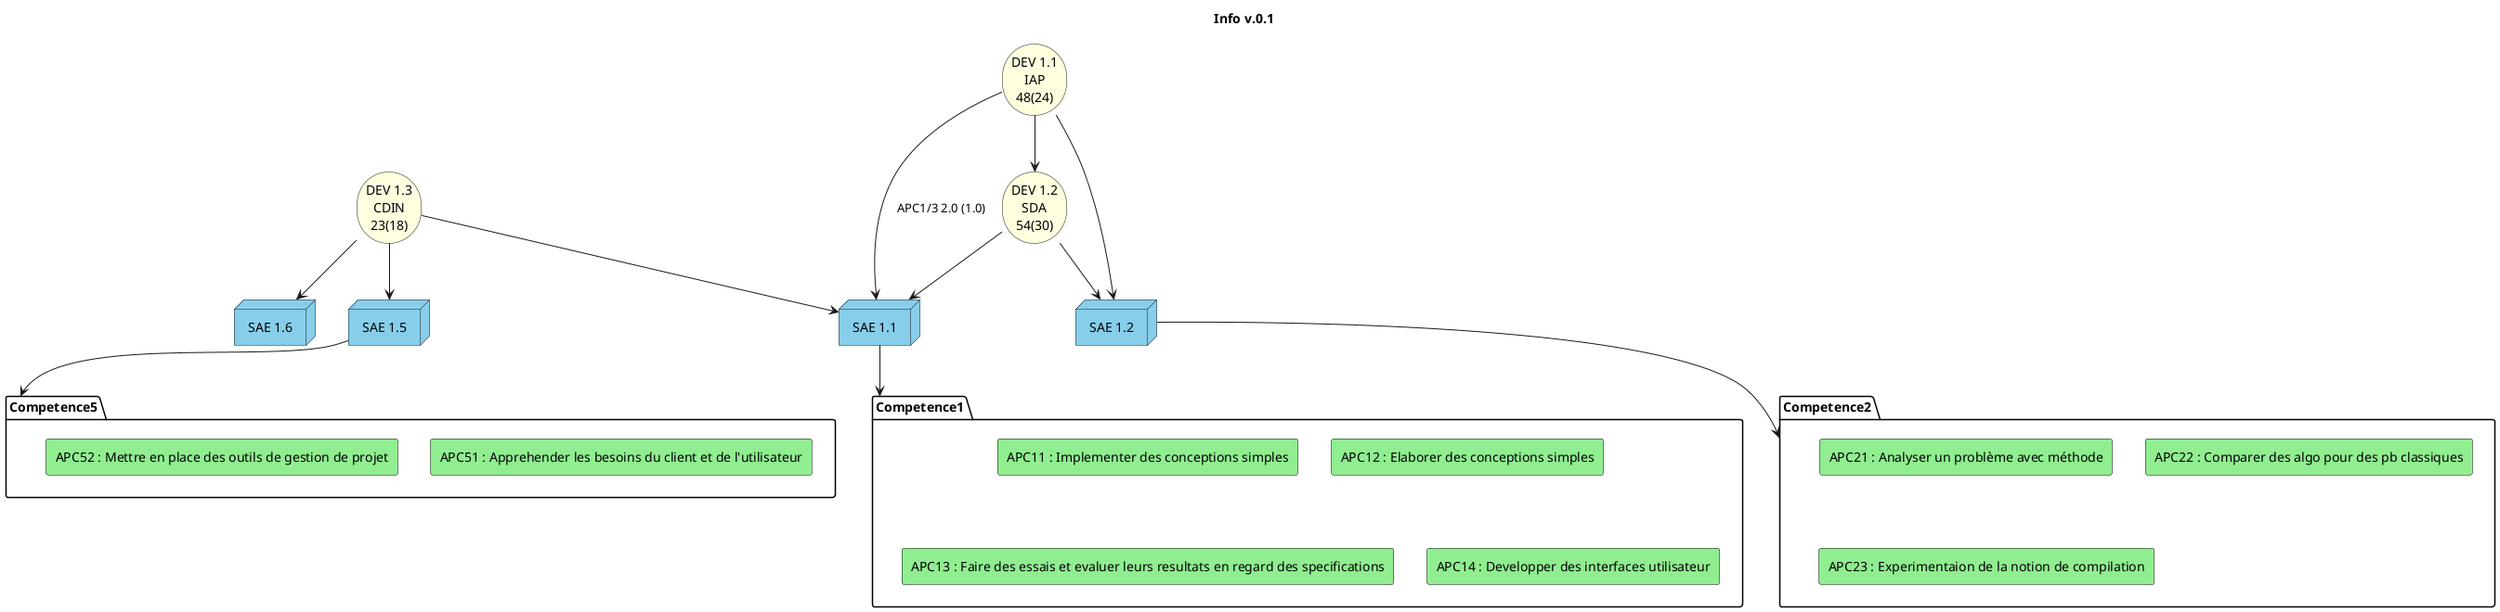@startuml butgraph
'------------------------------------
' Macros & definitions
'-----------------------------------
'Colors => see http://plantuml.com/color
'skinparam monochrome true
'skinparam monochrome reverse
'skinparam handwritten true
!define BLUE Skyblue
!define YELLOW Lightyellow
!define GREEN Lightgreen

skinparam defaultTextAlignment center

skinparam storage {
  BackgroundColor YELLOW

}

skinparam node {
  BackgroundColor BLUE
}

skinparam rectangle {
  BackgroundColor GREEN
  BorderColor Black
}

skinparam arrow {
    Color<<apc>> Black
}


' Usefull functions
'-----------------------------------
!define ressource(id,label) storage label <<Ressource>> as id
!define sae(id,label) node label <<SAÉ>> as id


'----------- Compétences

package Competence1 {
rectangle "APC11 : Implementer des conceptions simples" as APC11 
rectangle "APC12 : Elaborer des conceptions simples" as APC12
rectangle "APC13 : Faire des essais et evaluer leurs resultats en regard des specifications" as APC13
rectangle "APC14 : Developper des interfaces utilisateur" as APC14
}

package Competence2 {
rectangle "APC21 : Analyser un problème avec méthode" as APC21 
rectangle "APC22 : Comparer des algo pour des pb classiques" as APC22
rectangle "APC23 : Experimentaion de la notion de compilation" as APC23
}

package Competence5 {
rectangle "APC51 : Apprehender les besoins du client et de l'utilisateur" as APC51 
rectangle "APC52 : Mettre en place des outils de gestion de projet" as APC52
}

'----------- Ressources

'ressource(iap, "DEV11IAP")
'ressource(sda,"SDA")

storage "DEV 1.1\nIAP\n48(24)" as iap
storage "DEV 1.2\nSDA\n54(30)" as sda
storage "DEV 1.3\nCDIN\n23(18)" as cdin

'----------- SAÉs

node "SAE 1.1" as sae11 
'sae11 -down-> APC11 
'sae11 -down-> APC12
'sae11 -down-> APC13
'sae11 -down-> APC14 
sae11 --> Competence1

node "SAE 1.2" as sae12 
sae12 --> Competence2

node "SAE 1.5" as sae15 
sae15 --> Competence5

node "SAE 1.6" as sae16 

'----------- Graphe
title Info v.0.1

cdin --> sae16
cdin --> sae15
cdin --> sae11
iap --> sae11 : APC1/3 2.0 (1.0)
iap --> sae12
sda --> sae11 
sda --> sae12
iap --> sda

sae16 -[hidden]> sae15
@enduml